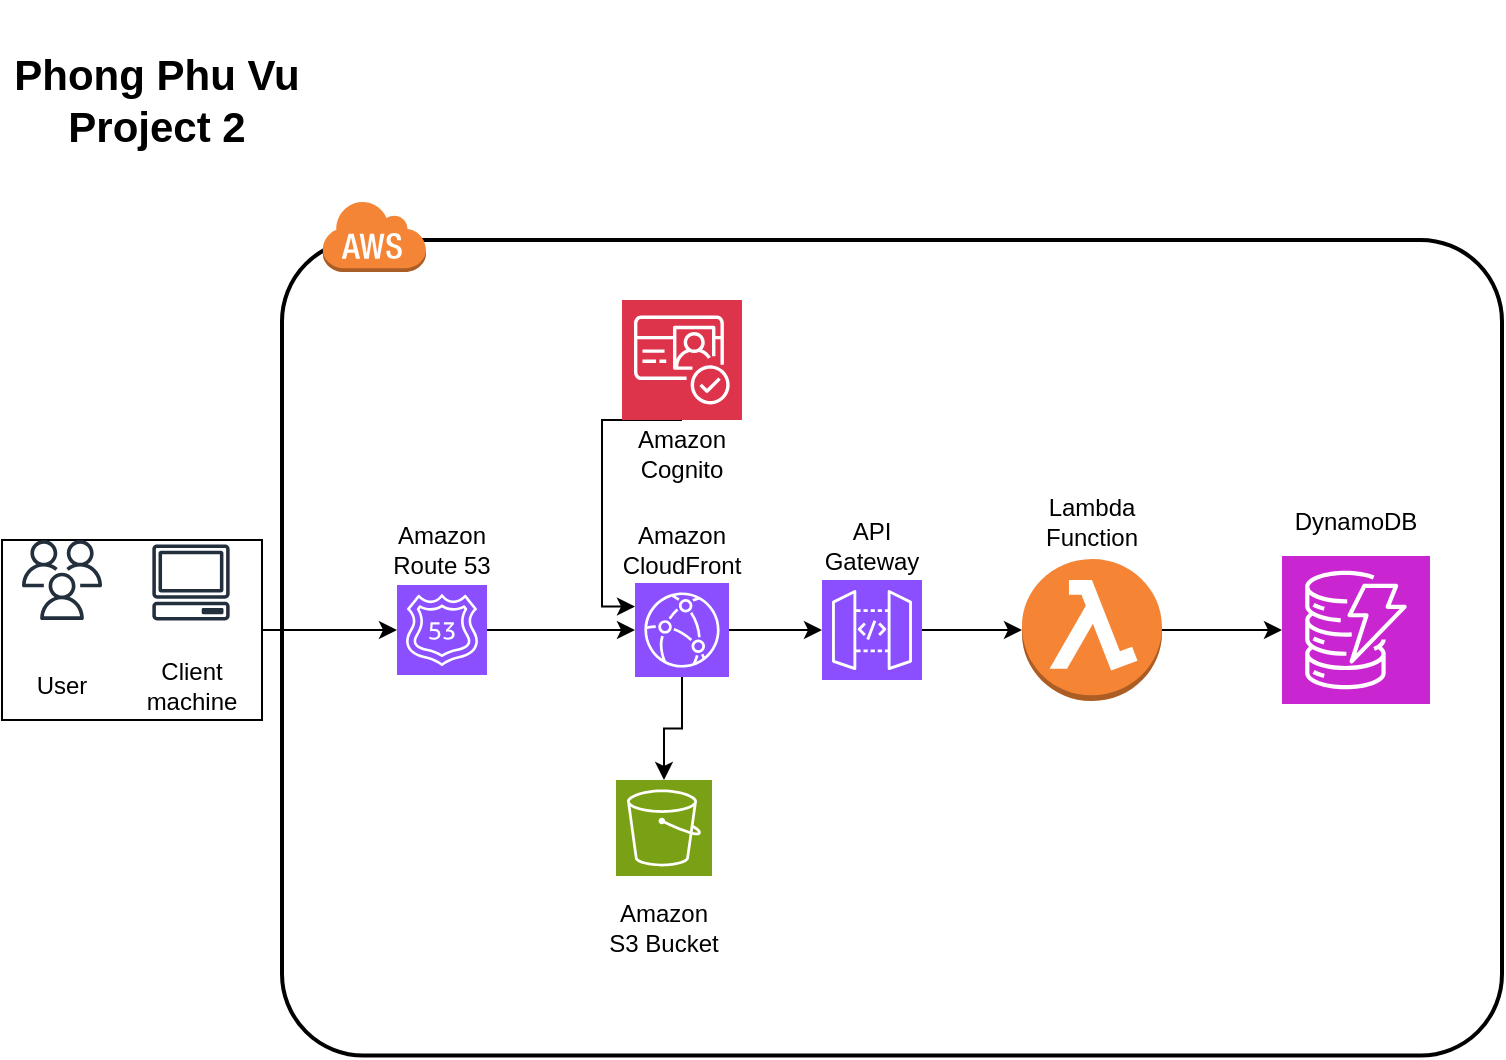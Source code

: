 <mxfile version="22.0.0" type="device">
  <diagram name="Page-1" id="TKZ8qmtED5gmw88BQox_">
    <mxGraphModel dx="901" dy="414" grid="1" gridSize="10" guides="1" tooltips="1" connect="1" arrows="1" fold="1" page="1" pageScale="1" pageWidth="850" pageHeight="1100" math="0" shadow="0">
      <root>
        <mxCell id="0" />
        <mxCell id="1" parent="0" />
        <mxCell id="sCddKqGL02GCPFZwy7CX-7" value="" style="group" vertex="1" connectable="0" parent="1">
          <mxGeometry x="40" y="270" width="130" height="90" as="geometry" />
        </mxCell>
        <mxCell id="sCddKqGL02GCPFZwy7CX-8" value="" style="rounded=0;whiteSpace=wrap;html=1;" vertex="1" parent="sCddKqGL02GCPFZwy7CX-7">
          <mxGeometry width="130" height="90" as="geometry" />
        </mxCell>
        <mxCell id="sCddKqGL02GCPFZwy7CX-9" value="" style="sketch=0;outlineConnect=0;fontColor=#232F3E;gradientColor=none;fillColor=#232F3D;strokeColor=none;dashed=0;verticalLabelPosition=bottom;verticalAlign=top;align=center;html=1;fontSize=12;fontStyle=0;aspect=fixed;pointerEvents=1;shape=mxgraph.aws4.users;" vertex="1" parent="sCddKqGL02GCPFZwy7CX-7">
          <mxGeometry x="10" width="40" height="40" as="geometry" />
        </mxCell>
        <mxCell id="sCddKqGL02GCPFZwy7CX-10" value="" style="sketch=0;outlineConnect=0;fontColor=#232F3E;gradientColor=none;fillColor=#232F3D;strokeColor=none;dashed=0;verticalLabelPosition=bottom;verticalAlign=top;align=center;html=1;fontSize=12;fontStyle=0;aspect=fixed;pointerEvents=1;shape=mxgraph.aws4.client;" vertex="1" parent="sCddKqGL02GCPFZwy7CX-7">
          <mxGeometry x="75" y="2.25" width="39" height="38" as="geometry" />
        </mxCell>
        <mxCell id="sCddKqGL02GCPFZwy7CX-11" value="User" style="text;strokeColor=none;align=center;fillColor=none;html=1;verticalAlign=middle;whiteSpace=wrap;rounded=0;" vertex="1" parent="sCddKqGL02GCPFZwy7CX-7">
          <mxGeometry y="56.25" width="60" height="33.75" as="geometry" />
        </mxCell>
        <mxCell id="sCddKqGL02GCPFZwy7CX-12" value="Client machine" style="text;strokeColor=none;align=center;fillColor=none;html=1;verticalAlign=middle;whiteSpace=wrap;rounded=0;" vertex="1" parent="sCddKqGL02GCPFZwy7CX-7">
          <mxGeometry x="64.5" y="56.25" width="60" height="33.75" as="geometry" />
        </mxCell>
        <mxCell id="sCddKqGL02GCPFZwy7CX-14" style="edgeStyle=orthogonalEdgeStyle;rounded=0;orthogonalLoop=1;jettySize=auto;html=1;exitX=1;exitY=0.5;exitDx=0;exitDy=0;" edge="1" parent="1" source="sCddKqGL02GCPFZwy7CX-8" target="sCddKqGL02GCPFZwy7CX-13">
          <mxGeometry relative="1" as="geometry" />
        </mxCell>
        <mxCell id="sCddKqGL02GCPFZwy7CX-16" style="edgeStyle=orthogonalEdgeStyle;rounded=0;orthogonalLoop=1;jettySize=auto;html=1;exitX=0.5;exitY=1;exitDx=0;exitDy=0;exitPerimeter=0;" edge="1" parent="1" source="sCddKqGL02GCPFZwy7CX-18" target="sCddKqGL02GCPFZwy7CX-20">
          <mxGeometry relative="1" as="geometry" />
        </mxCell>
        <mxCell id="sCddKqGL02GCPFZwy7CX-19" style="edgeStyle=orthogonalEdgeStyle;rounded=0;orthogonalLoop=1;jettySize=auto;html=1;exitX=1;exitY=0.5;exitDx=0;exitDy=0;exitPerimeter=0;entryX=0;entryY=0.5;entryDx=0;entryDy=0;entryPerimeter=0;" edge="1" parent="1" source="sCddKqGL02GCPFZwy7CX-13" target="sCddKqGL02GCPFZwy7CX-18">
          <mxGeometry relative="1" as="geometry" />
        </mxCell>
        <mxCell id="sCddKqGL02GCPFZwy7CX-30" value="" style="group" vertex="1" connectable="0" parent="1">
          <mxGeometry x="350" y="257.75" width="440" height="270" as="geometry" />
        </mxCell>
        <mxCell id="sCddKqGL02GCPFZwy7CX-18" value="" style="sketch=0;points=[[0,0,0],[0.25,0,0],[0.5,0,0],[0.75,0,0],[1,0,0],[0,1,0],[0.25,1,0],[0.5,1,0],[0.75,1,0],[1,1,0],[0,0.25,0],[0,0.5,0],[0,0.75,0],[1,0.25,0],[1,0.5,0],[1,0.75,0]];outlineConnect=0;fontColor=#232F3E;fillColor=#8C4FFF;strokeColor=#ffffff;dashed=0;verticalLabelPosition=bottom;verticalAlign=top;align=center;html=1;fontSize=12;fontStyle=0;aspect=fixed;shape=mxgraph.aws4.resourceIcon;resIcon=mxgraph.aws4.cloudfront;" vertex="1" parent="sCddKqGL02GCPFZwy7CX-30">
          <mxGeometry x="6.5" y="33.75" width="47" height="47" as="geometry" />
        </mxCell>
        <mxCell id="sCddKqGL02GCPFZwy7CX-21" value="Amazon&lt;br&gt;CloudFront" style="text;strokeColor=none;align=center;fillColor=none;html=1;verticalAlign=middle;whiteSpace=wrap;rounded=0;" vertex="1" parent="sCddKqGL02GCPFZwy7CX-30">
          <mxGeometry width="60" height="33.75" as="geometry" />
        </mxCell>
        <mxCell id="sCddKqGL02GCPFZwy7CX-50" value="" style="rounded=1;arcSize=10;dashed=0;fillColor=none;gradientColor=none;strokeWidth=2;" vertex="1" parent="sCddKqGL02GCPFZwy7CX-30">
          <mxGeometry x="-170" y="-137.75" width="610" height="407.75" as="geometry" />
        </mxCell>
        <mxCell id="sCddKqGL02GCPFZwy7CX-51" value="" style="dashed=0;html=1;shape=mxgraph.aws3.cloud;fillColor=#F58536;gradientColor=none;dashed=0;" vertex="1" parent="sCddKqGL02GCPFZwy7CX-30">
          <mxGeometry x="-150" y="-157.75" width="52" height="36" as="geometry" />
        </mxCell>
        <mxCell id="sCddKqGL02GCPFZwy7CX-32" value="" style="group" vertex="1" connectable="0" parent="1">
          <mxGeometry x="230" y="257.75" width="60" height="79.75" as="geometry" />
        </mxCell>
        <mxCell id="sCddKqGL02GCPFZwy7CX-13" value="" style="sketch=0;points=[[0,0,0],[0.25,0,0],[0.5,0,0],[0.75,0,0],[1,0,0],[0,1,0],[0.25,1,0],[0.5,1,0],[0.75,1,0],[1,1,0],[0,0.25,0],[0,0.5,0],[0,0.75,0],[1,0.25,0],[1,0.5,0],[1,0.75,0]];outlineConnect=0;fontColor=#232F3E;fillColor=#8C4FFF;strokeColor=#ffffff;dashed=0;verticalLabelPosition=bottom;verticalAlign=top;align=center;html=1;fontSize=12;fontStyle=0;aspect=fixed;shape=mxgraph.aws4.resourceIcon;resIcon=mxgraph.aws4.route_53;" vertex="1" parent="sCddKqGL02GCPFZwy7CX-32">
          <mxGeometry x="7.5" y="34.75" width="45" height="45" as="geometry" />
        </mxCell>
        <mxCell id="sCddKqGL02GCPFZwy7CX-15" value="Amazon&lt;br&gt;Route 53" style="text;strokeColor=none;align=center;fillColor=none;html=1;verticalAlign=middle;whiteSpace=wrap;rounded=0;" vertex="1" parent="sCddKqGL02GCPFZwy7CX-32">
          <mxGeometry width="60" height="33.75" as="geometry" />
        </mxCell>
        <mxCell id="sCddKqGL02GCPFZwy7CX-35" value="" style="group" vertex="1" connectable="0" parent="1">
          <mxGeometry x="341" y="390" width="60" height="91" as="geometry" />
        </mxCell>
        <mxCell id="sCddKqGL02GCPFZwy7CX-20" value="" style="sketch=0;points=[[0,0,0],[0.25,0,0],[0.5,0,0],[0.75,0,0],[1,0,0],[0,1,0],[0.25,1,0],[0.5,1,0],[0.75,1,0],[1,1,0],[0,0.25,0],[0,0.5,0],[0,0.75,0],[1,0.25,0],[1,0.5,0],[1,0.75,0]];outlineConnect=0;fontColor=#232F3E;fillColor=#7AA116;strokeColor=#ffffff;dashed=0;verticalLabelPosition=bottom;verticalAlign=top;align=center;html=1;fontSize=12;fontStyle=0;aspect=fixed;shape=mxgraph.aws4.resourceIcon;resIcon=mxgraph.aws4.s3;" vertex="1" parent="sCddKqGL02GCPFZwy7CX-35">
          <mxGeometry x="6" width="48" height="48" as="geometry" />
        </mxCell>
        <mxCell id="sCddKqGL02GCPFZwy7CX-22" value="Amazon&lt;br&gt;S3 Bucket" style="text;strokeColor=none;align=center;fillColor=none;html=1;verticalAlign=middle;whiteSpace=wrap;rounded=0;" vertex="1" parent="sCddKqGL02GCPFZwy7CX-35">
          <mxGeometry y="57.25" width="60" height="33.75" as="geometry" />
        </mxCell>
        <mxCell id="sCddKqGL02GCPFZwy7CX-41" style="edgeStyle=orthogonalEdgeStyle;rounded=0;orthogonalLoop=1;jettySize=auto;html=1;exitX=1;exitY=0.5;exitDx=0;exitDy=0;exitPerimeter=0;" edge="1" parent="1" source="sCddKqGL02GCPFZwy7CX-36" target="sCddKqGL02GCPFZwy7CX-39">
          <mxGeometry relative="1" as="geometry" />
        </mxCell>
        <mxCell id="sCddKqGL02GCPFZwy7CX-36" value="" style="sketch=0;points=[[0,0,0],[0.25,0,0],[0.5,0,0],[0.75,0,0],[1,0,0],[0,1,0],[0.25,1,0],[0.5,1,0],[0.75,1,0],[1,1,0],[0,0.25,0],[0,0.5,0],[0,0.75,0],[1,0.25,0],[1,0.5,0],[1,0.75,0]];outlineConnect=0;fontColor=#232F3E;fillColor=#8C4FFF;strokeColor=#ffffff;dashed=0;verticalLabelPosition=bottom;verticalAlign=top;align=center;html=1;fontSize=12;fontStyle=0;aspect=fixed;shape=mxgraph.aws4.resourceIcon;resIcon=mxgraph.aws4.api_gateway;" vertex="1" parent="1">
          <mxGeometry x="450" y="290" width="50" height="50" as="geometry" />
        </mxCell>
        <mxCell id="sCddKqGL02GCPFZwy7CX-37" style="edgeStyle=orthogonalEdgeStyle;rounded=0;orthogonalLoop=1;jettySize=auto;html=1;exitX=1;exitY=0.5;exitDx=0;exitDy=0;exitPerimeter=0;entryX=0;entryY=0.5;entryDx=0;entryDy=0;entryPerimeter=0;" edge="1" parent="1" source="sCddKqGL02GCPFZwy7CX-18" target="sCddKqGL02GCPFZwy7CX-36">
          <mxGeometry relative="1" as="geometry" />
        </mxCell>
        <mxCell id="sCddKqGL02GCPFZwy7CX-38" value="API Gateway" style="text;strokeColor=none;align=center;fillColor=none;html=1;verticalAlign=middle;whiteSpace=wrap;rounded=0;" vertex="1" parent="1">
          <mxGeometry x="440" y="256.25" width="70" height="33.75" as="geometry" />
        </mxCell>
        <mxCell id="sCddKqGL02GCPFZwy7CX-42" style="edgeStyle=orthogonalEdgeStyle;rounded=0;orthogonalLoop=1;jettySize=auto;html=1;exitX=1;exitY=0.5;exitDx=0;exitDy=0;exitPerimeter=0;entryX=0;entryY=0.5;entryDx=0;entryDy=0;entryPerimeter=0;" edge="1" parent="1" source="sCddKqGL02GCPFZwy7CX-39" target="sCddKqGL02GCPFZwy7CX-47">
          <mxGeometry relative="1" as="geometry">
            <mxPoint x="670" y="315" as="targetPoint" />
          </mxGeometry>
        </mxCell>
        <mxCell id="sCddKqGL02GCPFZwy7CX-39" value="" style="outlineConnect=0;dashed=0;verticalLabelPosition=bottom;verticalAlign=top;align=center;html=1;shape=mxgraph.aws3.lambda_function;fillColor=#F58534;gradientColor=none;" vertex="1" parent="1">
          <mxGeometry x="550" y="279.5" width="70" height="71" as="geometry" />
        </mxCell>
        <mxCell id="sCddKqGL02GCPFZwy7CX-45" style="edgeStyle=orthogonalEdgeStyle;rounded=0;orthogonalLoop=1;jettySize=auto;html=1;exitX=0.5;exitY=1;exitDx=0;exitDy=0;exitPerimeter=0;entryX=0;entryY=0.25;entryDx=0;entryDy=0;entryPerimeter=0;" edge="1" parent="1" source="sCddKqGL02GCPFZwy7CX-44" target="sCddKqGL02GCPFZwy7CX-18">
          <mxGeometry relative="1" as="geometry">
            <Array as="points">
              <mxPoint x="340" y="210" />
              <mxPoint x="340" y="303" />
            </Array>
          </mxGeometry>
        </mxCell>
        <mxCell id="sCddKqGL02GCPFZwy7CX-44" value="" style="sketch=0;points=[[0,0,0],[0.25,0,0],[0.5,0,0],[0.75,0,0],[1,0,0],[0,1,0],[0.25,1,0],[0.5,1,0],[0.75,1,0],[1,1,0],[0,0.25,0],[0,0.5,0],[0,0.75,0],[1,0.25,0],[1,0.5,0],[1,0.75,0]];outlineConnect=0;fontColor=#232F3E;fillColor=#DD344C;strokeColor=#ffffff;dashed=0;verticalLabelPosition=bottom;verticalAlign=top;align=center;html=1;fontSize=12;fontStyle=0;aspect=fixed;shape=mxgraph.aws4.resourceIcon;resIcon=mxgraph.aws4.cognito;" vertex="1" parent="1">
          <mxGeometry x="350" y="150" width="60" height="60" as="geometry" />
        </mxCell>
        <mxCell id="sCddKqGL02GCPFZwy7CX-46" value="Amazon&lt;br&gt;Cognito" style="text;strokeColor=none;align=center;fillColor=none;html=1;verticalAlign=middle;whiteSpace=wrap;rounded=0;" vertex="1" parent="1">
          <mxGeometry x="345" y="210" width="70" height="33.75" as="geometry" />
        </mxCell>
        <mxCell id="sCddKqGL02GCPFZwy7CX-47" value="" style="sketch=0;points=[[0,0,0],[0.25,0,0],[0.5,0,0],[0.75,0,0],[1,0,0],[0,1,0],[0.25,1,0],[0.5,1,0],[0.75,1,0],[1,1,0],[0,0.25,0],[0,0.5,0],[0,0.75,0],[1,0.25,0],[1,0.5,0],[1,0.75,0]];outlineConnect=0;fontColor=#232F3E;fillColor=#C925D1;strokeColor=#ffffff;dashed=0;verticalLabelPosition=bottom;verticalAlign=top;align=center;html=1;fontSize=12;fontStyle=0;aspect=fixed;shape=mxgraph.aws4.resourceIcon;resIcon=mxgraph.aws4.dynamodb;" vertex="1" parent="1">
          <mxGeometry x="680" y="278" width="74" height="74" as="geometry" />
        </mxCell>
        <mxCell id="sCddKqGL02GCPFZwy7CX-48" value="Lambda Function" style="text;strokeColor=none;align=center;fillColor=none;html=1;verticalAlign=middle;whiteSpace=wrap;rounded=0;" vertex="1" parent="1">
          <mxGeometry x="550" y="243.75" width="70" height="33.75" as="geometry" />
        </mxCell>
        <mxCell id="sCddKqGL02GCPFZwy7CX-49" value="DynamoDB" style="text;strokeColor=none;align=center;fillColor=none;html=1;verticalAlign=middle;whiteSpace=wrap;rounded=0;" vertex="1" parent="1">
          <mxGeometry x="682" y="243.75" width="70" height="33.75" as="geometry" />
        </mxCell>
        <mxCell id="sCddKqGL02GCPFZwy7CX-52" value="&lt;b style=&quot;font-size: 21px;&quot;&gt;Phong Phu Vu&lt;br style=&quot;font-size: 21px;&quot;&gt;Project 2&lt;/b&gt;" style="text;strokeColor=none;align=center;fillColor=none;html=1;verticalAlign=middle;whiteSpace=wrap;rounded=0;fontSize=21;" vertex="1" parent="1">
          <mxGeometry x="40" width="155" height="100" as="geometry" />
        </mxCell>
      </root>
    </mxGraphModel>
  </diagram>
</mxfile>
